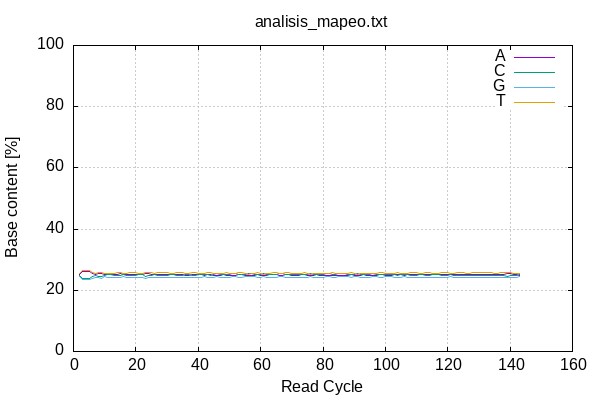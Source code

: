 
            set terminal png size 600,400 truecolor
            set output "./5.Analisis_mapeo/informe_mapeo-acgt-cycles.png"
            set grid xtics ytics y2tics back lc rgb "#cccccc"
            set style line 1 linecolor rgb "green"
            set style line 2 linecolor rgb "red"
            set style line 3 linecolor rgb "black"
            set style line 4 linecolor rgb "blue"
            set style increment user
            set ylabel "Base content [%]"
            set xlabel "Read Cycle"
            set yrange [0:100]
            set title "analisis_mapeo.txt" noenhanced
            plot '-' w l ti 'A', '-' w l ti 'C', '-' w l ti 'G', '-' w l ti 'T'
        2	25.13
3	26.08
4	26.00
5	26.00
6	25.53
7	25.17
8	25.43
9	25.44
10	25.09
11	25.11
12	25.14
13	25.15
14	25.32
15	25.34
16	25.03
17	25.13
18	25.21
19	25.21
20	25.24
21	25.08
22	25.10
23	25.39
24	25.35
25	25.23
26	25.09
27	25.17
28	25.18
29	25.29
30	25.17
31	25.03
32	25.15
33	25.28
34	25.24
35	25.24
36	24.99
37	24.98
38	25.17
39	25.22
40	25.00
41	25.04
42	24.91
43	25.06
44	25.24
45	24.96
46	24.80
47	24.99
48	25.02
49	24.96
50	24.93
51	24.77
52	24.79
53	25.03
54	25.04
55	24.85
56	24.77
57	24.82
58	24.89
59	25.02
60	24.87
61	24.69
62	24.94
63	25.02
64	25.01
65	25.04
66	24.77
67	24.76
68	25.11
69	25.02
70	24.86
71	24.89
72	24.89
73	25.01
74	25.03
75	24.85
76	24.71
77	24.90
78	25.00
79	24.90
80	24.88
81	24.74
82	24.79
83	24.98
84	24.91
85	24.76
86	24.80
87	24.82
88	24.90
89	25.04
90	24.83
91	24.78
92	24.88
93	25.01
94	24.91
95	24.93
96	24.84
97	24.86
98	25.07
99	25.03
100	24.89
101	24.94
102	24.93
103	25.02
104	25.11
105	25.03
106	24.85
107	25.00
108	25.12
109	25.10
110	25.12
111	25.02
112	25.04
113	25.20
114	25.16
115	25.00
116	25.04
117	25.08
118	25.12
119	25.20
120	25.11
121	25.00
122	25.14
123	25.17
124	25.21
125	25.17
126	25.10
127	25.15
128	25.25
129	25.27
130	25.17
131	25.16
132	25.20
133	25.21
134	25.27
135	25.19
136	25.13
137	25.25
138	25.32
139	25.34
140	25.33
141	25.19
142	25.15
143	24.87
end
2	24.96
3	23.95
4	23.99
5	23.97
6	24.58
7	24.91
8	24.62
9	24.57
10	24.96
11	25.01
12	25.00
13	24.90
14	24.69
15	24.71
16	25.13
17	24.95
18	24.86
19	24.83
20	24.85
21	25.06
22	25.02
23	24.67
24	24.70
25	24.83
26	25.07
27	24.94
28	24.88
29	24.74
30	24.90
31	25.13
32	25.01
33	24.79
34	24.84
35	24.86
36	25.20
37	25.18
38	24.93
39	24.80
40	25.11
41	25.14
42	25.20
43	25.00
44	24.80
45	25.16
46	25.40
47	25.15
48	25.09
49	25.09
50	25.19
51	25.40
52	25.37
53	25.05
54	25.05
55	25.27
56	25.46
57	25.35
58	25.22
59	25.03
60	25.26
61	25.51
62	25.27
63	25.13
64	25.07
65	25.09
66	25.42
67	25.38
68	25.01
69	25.04
70	25.26
71	25.28
72	25.28
73	25.13
74	25.04
75	25.23
76	25.53
77	25.28
78	25.16
79	25.20
80	25.21
81	25.41
82	25.38
83	25.11
84	25.15
85	25.34
86	25.41
87	25.34
88	25.25
89	25.05
90	25.27
91	25.42
92	25.26
93	25.09
94	25.13
95	25.15
96	25.36
97	25.28
98	25.05
99	25.05
100	25.22
101	25.27
102	25.22
103	25.10
104	24.96
105	25.13
106	25.31
107	25.11
108	24.96
109	24.95
110	24.96
111	25.11
112	25.07
113	24.84
114	24.88
115	25.06
116	25.08
117	25.02
118	24.92
119	24.82
120	24.96
121	25.13
122	24.99
123	24.89
124	24.85
125	24.88
126	24.99
127	24.94
128	24.79
129	24.80
130	24.90
131	24.89
132	24.90
133	24.84
134	24.76
135	24.90
136	24.98
137	24.79
138	24.70
139	24.67
140	24.77
141	24.87
142	24.91
143	25.16
end
2	24.35
3	23.42
4	23.44
5	23.46
6	23.91
7	24.28
8	24.05
9	24.01
10	24.37
11	24.32
12	24.29
13	24.31
14	24.10
15	24.03
16	24.36
17	24.30
18	24.21
19	24.17
20	24.16
21	24.30
22	24.28
23	24.01
24	24.03
25	24.13
26	24.27
27	24.17
28	24.22
29	24.04
30	24.14
31	24.29
32	24.19
33	24.08
34	24.07
35	24.07
36	24.30
37	24.34
38	24.18
39	24.07
40	24.29
41	24.27
42	24.37
43	24.25
44	24.03
45	24.29
46	24.47
47	24.31
48	24.26
49	24.27
50	24.31
51	24.48
52	24.43
53	24.23
54	24.20
55	24.37
56	24.45
57	24.40
58	24.37
59	24.22
60	24.34
61	24.51
62	24.30
63	24.22
64	24.21
65	24.19
66	24.42
67	24.46
68	24.15
69	24.19
70	24.34
71	24.33
72	24.33
73	24.24
74	24.18
75	24.34
76	24.52
77	24.33
78	24.25
79	24.30
80	24.34
81	24.46
82	24.41
83	24.23
84	24.31
85	24.44
86	24.43
87	24.41
88	24.36
89	24.19
90	24.41
91	24.49
92	24.34
93	24.27
94	24.34
95	24.34
96	24.38
97	24.43
98	24.19
99	24.24
100	24.37
101	24.37
102	24.37
103	24.29
104	24.16
105	24.26
106	24.41
107	24.28
108	24.18
109	24.22
110	24.19
111	24.31
112	24.28
113	24.15
114	24.15
115	24.30
116	24.31
117	24.29
118	24.24
119	24.15
120	24.27
121	24.38
122	24.25
123	24.21
124	24.23
125	24.25
126	24.30
127	24.27
128	24.15
129	24.13
130	24.27
131	24.26
132	24.23
133	24.21
134	24.17
135	24.27
136	24.32
137	24.20
138	24.13
139	24.16
140	24.14
141	24.29
142	24.33
143	24.55
end
2	25.56
3	26.55
4	26.57
5	26.57
6	25.98
7	25.63
8	25.90
9	25.98
10	25.58
11	25.55
12	25.56
13	25.64
14	25.89
15	25.92
16	25.48
17	25.62
18	25.73
19	25.80
20	25.75
21	25.56
22	25.60
23	25.93
24	25.93
25	25.81
26	25.57
27	25.72
28	25.72
29	25.92
30	25.80
31	25.55
32	25.65
33	25.85
34	25.85
35	25.83
36	25.51
37	25.50
38	25.72
39	25.91
40	25.59
41	25.55
42	25.52
43	25.68
44	25.93
45	25.59
46	25.33
47	25.54
48	25.63
49	25.68
50	25.57
51	25.35
52	25.42
53	25.69
54	25.71
55	25.51
56	25.32
57	25.44
58	25.52
59	25.73
60	25.52
61	25.28
62	25.49
63	25.63
64	25.71
65	25.68
66	25.39
67	25.40
68	25.72
69	25.75
70	25.54
71	25.49
72	25.50
73	25.62
74	25.75
75	25.57
76	25.25
77	25.49
78	25.59
79	25.60
80	25.57
81	25.38
82	25.41
83	25.68
84	25.63
85	25.47
86	25.35
87	25.43
88	25.48
89	25.72
90	25.49
91	25.32
92	25.51
93	25.63
94	25.61
95	25.58
96	25.41
97	25.43
98	25.69
99	25.68
100	25.51
101	25.43
102	25.48
103	25.59
104	25.76
105	25.59
106	25.44
107	25.61
108	25.74
109	25.74
110	25.72
111	25.56
112	25.61
113	25.81
114	25.81
115	25.64
116	25.57
117	25.61
118	25.72
119	25.83
120	25.66
121	25.49
122	25.63
123	25.73
124	25.71
125	25.70
126	25.61
127	25.65
128	25.81
129	25.80
130	25.66
131	25.69
132	25.67
133	25.73
134	25.79
135	25.64
136	25.57
137	25.76
138	25.85
139	25.83
140	25.76
141	25.65
142	25.61
143	25.42
end
